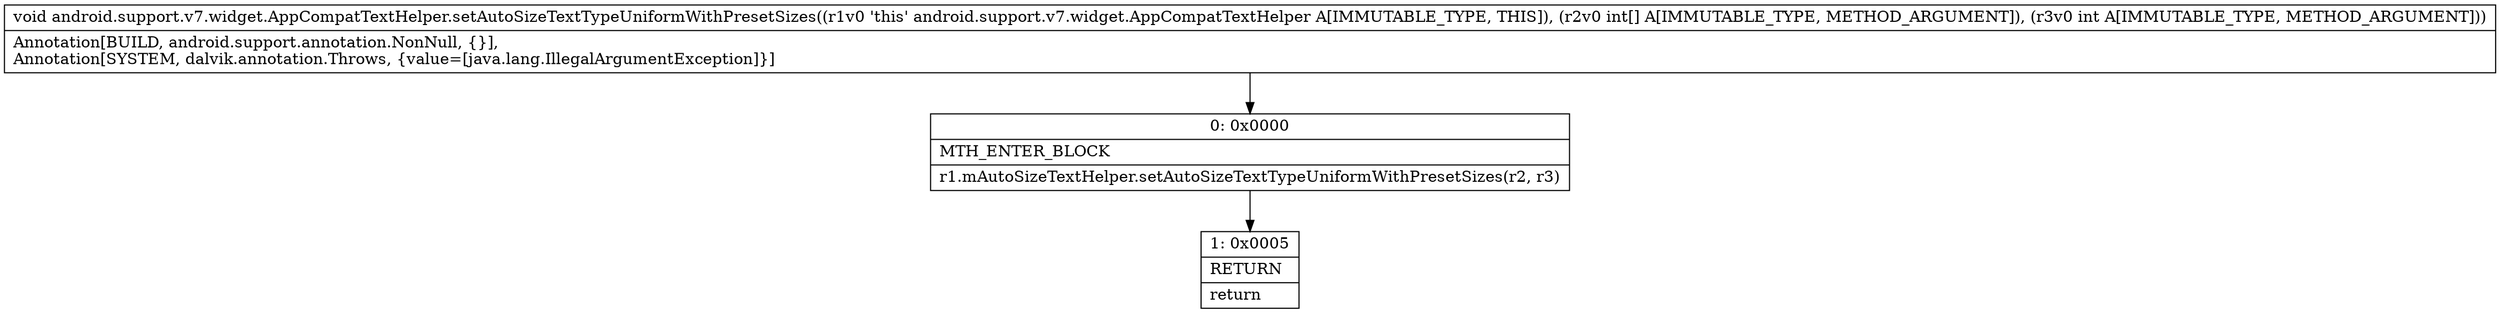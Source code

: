 digraph "CFG forandroid.support.v7.widget.AppCompatTextHelper.setAutoSizeTextTypeUniformWithPresetSizes([II)V" {
Node_0 [shape=record,label="{0\:\ 0x0000|MTH_ENTER_BLOCK\l|r1.mAutoSizeTextHelper.setAutoSizeTextTypeUniformWithPresetSizes(r2, r3)\l}"];
Node_1 [shape=record,label="{1\:\ 0x0005|RETURN\l|return\l}"];
MethodNode[shape=record,label="{void android.support.v7.widget.AppCompatTextHelper.setAutoSizeTextTypeUniformWithPresetSizes((r1v0 'this' android.support.v7.widget.AppCompatTextHelper A[IMMUTABLE_TYPE, THIS]), (r2v0 int[] A[IMMUTABLE_TYPE, METHOD_ARGUMENT]), (r3v0 int A[IMMUTABLE_TYPE, METHOD_ARGUMENT]))  | Annotation[BUILD, android.support.annotation.NonNull, \{\}], \lAnnotation[SYSTEM, dalvik.annotation.Throws, \{value=[java.lang.IllegalArgumentException]\}]\l}"];
MethodNode -> Node_0;
Node_0 -> Node_1;
}

